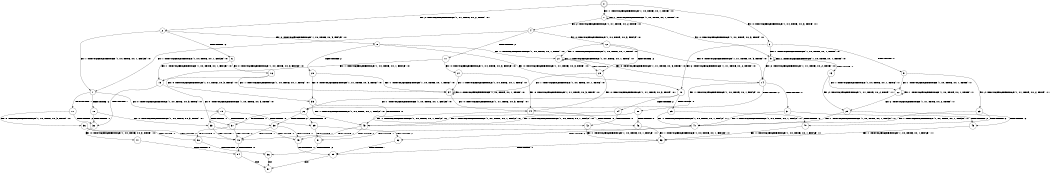 digraph BCG {
size = "7, 10.5";
center = TRUE;
node [shape = circle];
0 [peripheries = 2];
0 -> 1 [label = "EX !1 !ATOMIC_EXCH_BRANCH (1, +0, TRUE, +0, 1, TRUE) !:0:"];
0 -> 2 [label = "EX !2 !ATOMIC_EXCH_BRANCH (1, +1, TRUE, +0, 2, TRUE) !:0:"];
0 -> 3 [label = "EX !0 !ATOMIC_EXCH_BRANCH (1, +0, TRUE, +0, 3, TRUE) !:0:"];
1 -> 4 [label = "EX !2 !ATOMIC_EXCH_BRANCH (1, +1, TRUE, +0, 2, TRUE) !:0:"];
1 -> 5 [label = "EX !0 !ATOMIC_EXCH_BRANCH (1, +0, TRUE, +0, 3, TRUE) !:0:"];
1 -> 1 [label = "EX !1 !ATOMIC_EXCH_BRANCH (1, +0, TRUE, +0, 1, TRUE) !:0:"];
2 -> 6 [label = "TERMINATE !2"];
2 -> 7 [label = "EX !1 !ATOMIC_EXCH_BRANCH (1, +0, TRUE, +0, 1, FALSE) !:0:"];
2 -> 8 [label = "EX !0 !ATOMIC_EXCH_BRANCH (1, +0, TRUE, +0, 3, FALSE) !:0:"];
3 -> 9 [label = "TERMINATE !0"];
3 -> 5 [label = "EX !1 !ATOMIC_EXCH_BRANCH (1, +0, TRUE, +0, 1, TRUE) !:0:"];
3 -> 10 [label = "EX !2 !ATOMIC_EXCH_BRANCH (1, +1, TRUE, +0, 2, TRUE) !:0:"];
4 -> 11 [label = "TERMINATE !2"];
4 -> 12 [label = "EX !0 !ATOMIC_EXCH_BRANCH (1, +0, TRUE, +0, 3, FALSE) !:0:"];
4 -> 7 [label = "EX !1 !ATOMIC_EXCH_BRANCH (1, +0, TRUE, +0, 1, FALSE) !:0:"];
5 -> 13 [label = "TERMINATE !0"];
5 -> 14 [label = "EX !2 !ATOMIC_EXCH_BRANCH (1, +1, TRUE, +0, 2, TRUE) !:0:"];
5 -> 5 [label = "EX !1 !ATOMIC_EXCH_BRANCH (1, +0, TRUE, +0, 1, TRUE) !:0:"];
6 -> 15 [label = "EX !1 !ATOMIC_EXCH_BRANCH (1, +0, TRUE, +0, 1, FALSE) !:0:"];
6 -> 16 [label = "EX !0 !ATOMIC_EXCH_BRANCH (1, +0, TRUE, +0, 3, FALSE) !:0:"];
7 -> 17 [label = "TERMINATE !1"];
7 -> 18 [label = "TERMINATE !2"];
7 -> 19 [label = "EX !0 !ATOMIC_EXCH_BRANCH (1, +0, TRUE, +0, 3, TRUE) !:0:"];
8 -> 20 [label = "TERMINATE !2"];
8 -> 21 [label = "EX !1 !ATOMIC_EXCH_BRANCH (1, +0, TRUE, +0, 1, TRUE) !:0:"];
8 -> 10 [label = "EX !0 !ATOMIC_EXCH_BRANCH (1, +1, TRUE, +0, 3, TRUE) !:0:"];
9 -> 22 [label = "EX !1 !ATOMIC_EXCH_BRANCH (1, +0, TRUE, +0, 1, TRUE) !:1:"];
9 -> 23 [label = "EX !2 !ATOMIC_EXCH_BRANCH (1, +1, TRUE, +0, 2, TRUE) !:1:"];
10 -> 24 [label = "TERMINATE !2"];
10 -> 25 [label = "TERMINATE !0"];
10 -> 26 [label = "EX !1 !ATOMIC_EXCH_BRANCH (1, +0, TRUE, +0, 1, FALSE) !:0:"];
11 -> 27 [label = "EX !0 !ATOMIC_EXCH_BRANCH (1, +0, TRUE, +0, 3, FALSE) !:0:"];
11 -> 15 [label = "EX !1 !ATOMIC_EXCH_BRANCH (1, +0, TRUE, +0, 1, FALSE) !:0:"];
12 -> 28 [label = "TERMINATE !2"];
12 -> 21 [label = "EX !1 !ATOMIC_EXCH_BRANCH (1, +0, TRUE, +0, 1, TRUE) !:0:"];
12 -> 14 [label = "EX !0 !ATOMIC_EXCH_BRANCH (1, +1, TRUE, +0, 3, TRUE) !:0:"];
13 -> 29 [label = "EX !2 !ATOMIC_EXCH_BRANCH (1, +1, TRUE, +0, 2, TRUE) !:1:"];
13 -> 22 [label = "EX !1 !ATOMIC_EXCH_BRANCH (1, +0, TRUE, +0, 1, TRUE) !:1:"];
14 -> 30 [label = "TERMINATE !2"];
14 -> 31 [label = "TERMINATE !0"];
14 -> 26 [label = "EX !1 !ATOMIC_EXCH_BRANCH (1, +0, TRUE, +0, 1, FALSE) !:0:"];
15 -> 32 [label = "TERMINATE !1"];
15 -> 33 [label = "EX !0 !ATOMIC_EXCH_BRANCH (1, +0, TRUE, +0, 3, TRUE) !:0:"];
16 -> 34 [label = "EX !1 !ATOMIC_EXCH_BRANCH (1, +0, TRUE, +0, 1, TRUE) !:0:"];
16 -> 35 [label = "EX !0 !ATOMIC_EXCH_BRANCH (1, +1, TRUE, +0, 3, TRUE) !:0:"];
17 -> 32 [label = "TERMINATE !2"];
17 -> 36 [label = "EX !0 !ATOMIC_EXCH_BRANCH (1, +0, TRUE, +0, 3, TRUE) !:0:"];
18 -> 32 [label = "TERMINATE !1"];
18 -> 33 [label = "EX !0 !ATOMIC_EXCH_BRANCH (1, +0, TRUE, +0, 3, TRUE) !:0:"];
19 -> 37 [label = "TERMINATE !1"];
19 -> 38 [label = "TERMINATE !2"];
19 -> 39 [label = "TERMINATE !0"];
20 -> 34 [label = "EX !1 !ATOMIC_EXCH_BRANCH (1, +0, TRUE, +0, 1, TRUE) !:0:"];
20 -> 35 [label = "EX !0 !ATOMIC_EXCH_BRANCH (1, +1, TRUE, +0, 3, TRUE) !:0:"];
21 -> 28 [label = "TERMINATE !2"];
21 -> 21 [label = "EX !1 !ATOMIC_EXCH_BRANCH (1, +0, TRUE, +0, 1, TRUE) !:0:"];
21 -> 14 [label = "EX !0 !ATOMIC_EXCH_BRANCH (1, +1, TRUE, +0, 3, TRUE) !:0:"];
22 -> 29 [label = "EX !2 !ATOMIC_EXCH_BRANCH (1, +1, TRUE, +0, 2, TRUE) !:1:"];
22 -> 22 [label = "EX !1 !ATOMIC_EXCH_BRANCH (1, +0, TRUE, +0, 1, TRUE) !:1:"];
23 -> 40 [label = "TERMINATE !2"];
23 -> 41 [label = "EX !1 !ATOMIC_EXCH_BRANCH (1, +0, TRUE, +0, 1, FALSE) !:1:"];
24 -> 42 [label = "TERMINATE !0"];
24 -> 43 [label = "EX !1 !ATOMIC_EXCH_BRANCH (1, +0, TRUE, +0, 1, FALSE) !:0:"];
25 -> 40 [label = "TERMINATE !2"];
25 -> 41 [label = "EX !1 !ATOMIC_EXCH_BRANCH (1, +0, TRUE, +0, 1, FALSE) !:1:"];
26 -> 37 [label = "TERMINATE !1"];
26 -> 38 [label = "TERMINATE !2"];
26 -> 39 [label = "TERMINATE !0"];
27 -> 34 [label = "EX !1 !ATOMIC_EXCH_BRANCH (1, +0, TRUE, +0, 1, TRUE) !:0:"];
27 -> 44 [label = "EX !0 !ATOMIC_EXCH_BRANCH (1, +1, TRUE, +0, 3, TRUE) !:0:"];
28 -> 34 [label = "EX !1 !ATOMIC_EXCH_BRANCH (1, +0, TRUE, +0, 1, TRUE) !:0:"];
28 -> 44 [label = "EX !0 !ATOMIC_EXCH_BRANCH (1, +1, TRUE, +0, 3, TRUE) !:0:"];
29 -> 45 [label = "TERMINATE !2"];
29 -> 41 [label = "EX !1 !ATOMIC_EXCH_BRANCH (1, +0, TRUE, +0, 1, FALSE) !:1:"];
30 -> 46 [label = "TERMINATE !0"];
30 -> 43 [label = "EX !1 !ATOMIC_EXCH_BRANCH (1, +0, TRUE, +0, 1, FALSE) !:0:"];
31 -> 45 [label = "TERMINATE !2"];
31 -> 41 [label = "EX !1 !ATOMIC_EXCH_BRANCH (1, +0, TRUE, +0, 1, FALSE) !:1:"];
32 -> 47 [label = "EX !0 !ATOMIC_EXCH_BRANCH (1, +0, TRUE, +0, 3, TRUE) !:0:"];
33 -> 48 [label = "TERMINATE !1"];
33 -> 49 [label = "TERMINATE !0"];
34 -> 34 [label = "EX !1 !ATOMIC_EXCH_BRANCH (1, +0, TRUE, +0, 1, TRUE) !:0:"];
34 -> 44 [label = "EX !0 !ATOMIC_EXCH_BRANCH (1, +1, TRUE, +0, 3, TRUE) !:0:"];
35 -> 42 [label = "TERMINATE !0"];
35 -> 43 [label = "EX !1 !ATOMIC_EXCH_BRANCH (1, +0, TRUE, +0, 1, FALSE) !:0:"];
36 -> 48 [label = "TERMINATE !2"];
36 -> 50 [label = "TERMINATE !0"];
37 -> 48 [label = "TERMINATE !2"];
37 -> 50 [label = "TERMINATE !0"];
38 -> 48 [label = "TERMINATE !1"];
38 -> 49 [label = "TERMINATE !0"];
39 -> 51 [label = "TERMINATE !1"];
39 -> 52 [label = "TERMINATE !2"];
40 -> 53 [label = "EX !1 !ATOMIC_EXCH_BRANCH (1, +0, TRUE, +0, 1, FALSE) !:1:"];
41 -> 51 [label = "TERMINATE !1"];
41 -> 52 [label = "TERMINATE !2"];
42 -> 53 [label = "EX !1 !ATOMIC_EXCH_BRANCH (1, +0, TRUE, +0, 1, FALSE) !:1:"];
43 -> 48 [label = "TERMINATE !1"];
43 -> 49 [label = "TERMINATE !0"];
44 -> 46 [label = "TERMINATE !0"];
44 -> 43 [label = "EX !1 !ATOMIC_EXCH_BRANCH (1, +0, TRUE, +0, 1, FALSE) !:0:"];
45 -> 53 [label = "EX !1 !ATOMIC_EXCH_BRANCH (1, +0, TRUE, +0, 1, FALSE) !:1:"];
46 -> 53 [label = "EX !1 !ATOMIC_EXCH_BRANCH (1, +0, TRUE, +0, 1, FALSE) !:1:"];
47 -> 54 [label = "TERMINATE !0"];
48 -> 54 [label = "TERMINATE !0"];
49 -> 55 [label = "TERMINATE !1"];
50 -> 56 [label = "TERMINATE !2"];
51 -> 56 [label = "TERMINATE !2"];
52 -> 55 [label = "TERMINATE !1"];
53 -> 55 [label = "TERMINATE !1"];
54 -> 57 [label = "exit"];
55 -> 57 [label = "exit"];
56 -> 57 [label = "exit"];
}
